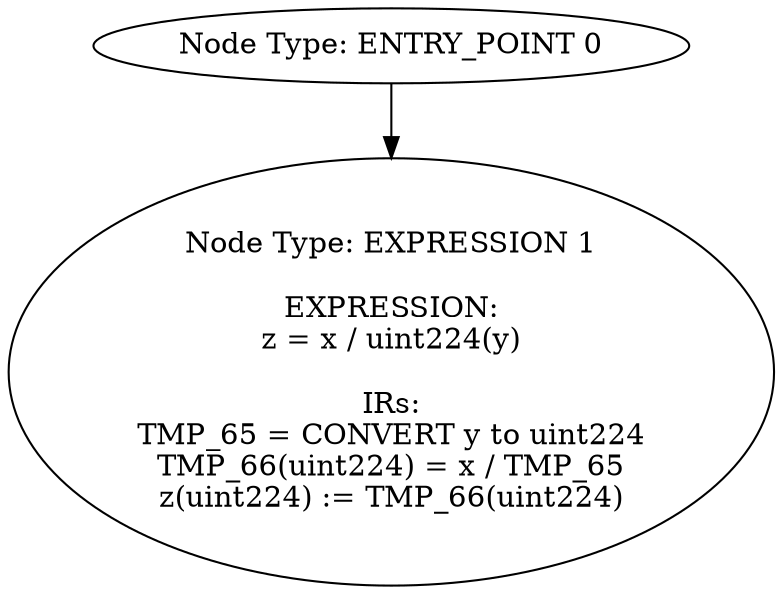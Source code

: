 digraph{
0[label="Node Type: ENTRY_POINT 0
"];
0->1;
1[label="Node Type: EXPRESSION 1

EXPRESSION:
z = x / uint224(y)

IRs:
TMP_65 = CONVERT y to uint224
TMP_66(uint224) = x / TMP_65
z(uint224) := TMP_66(uint224)"];
}
